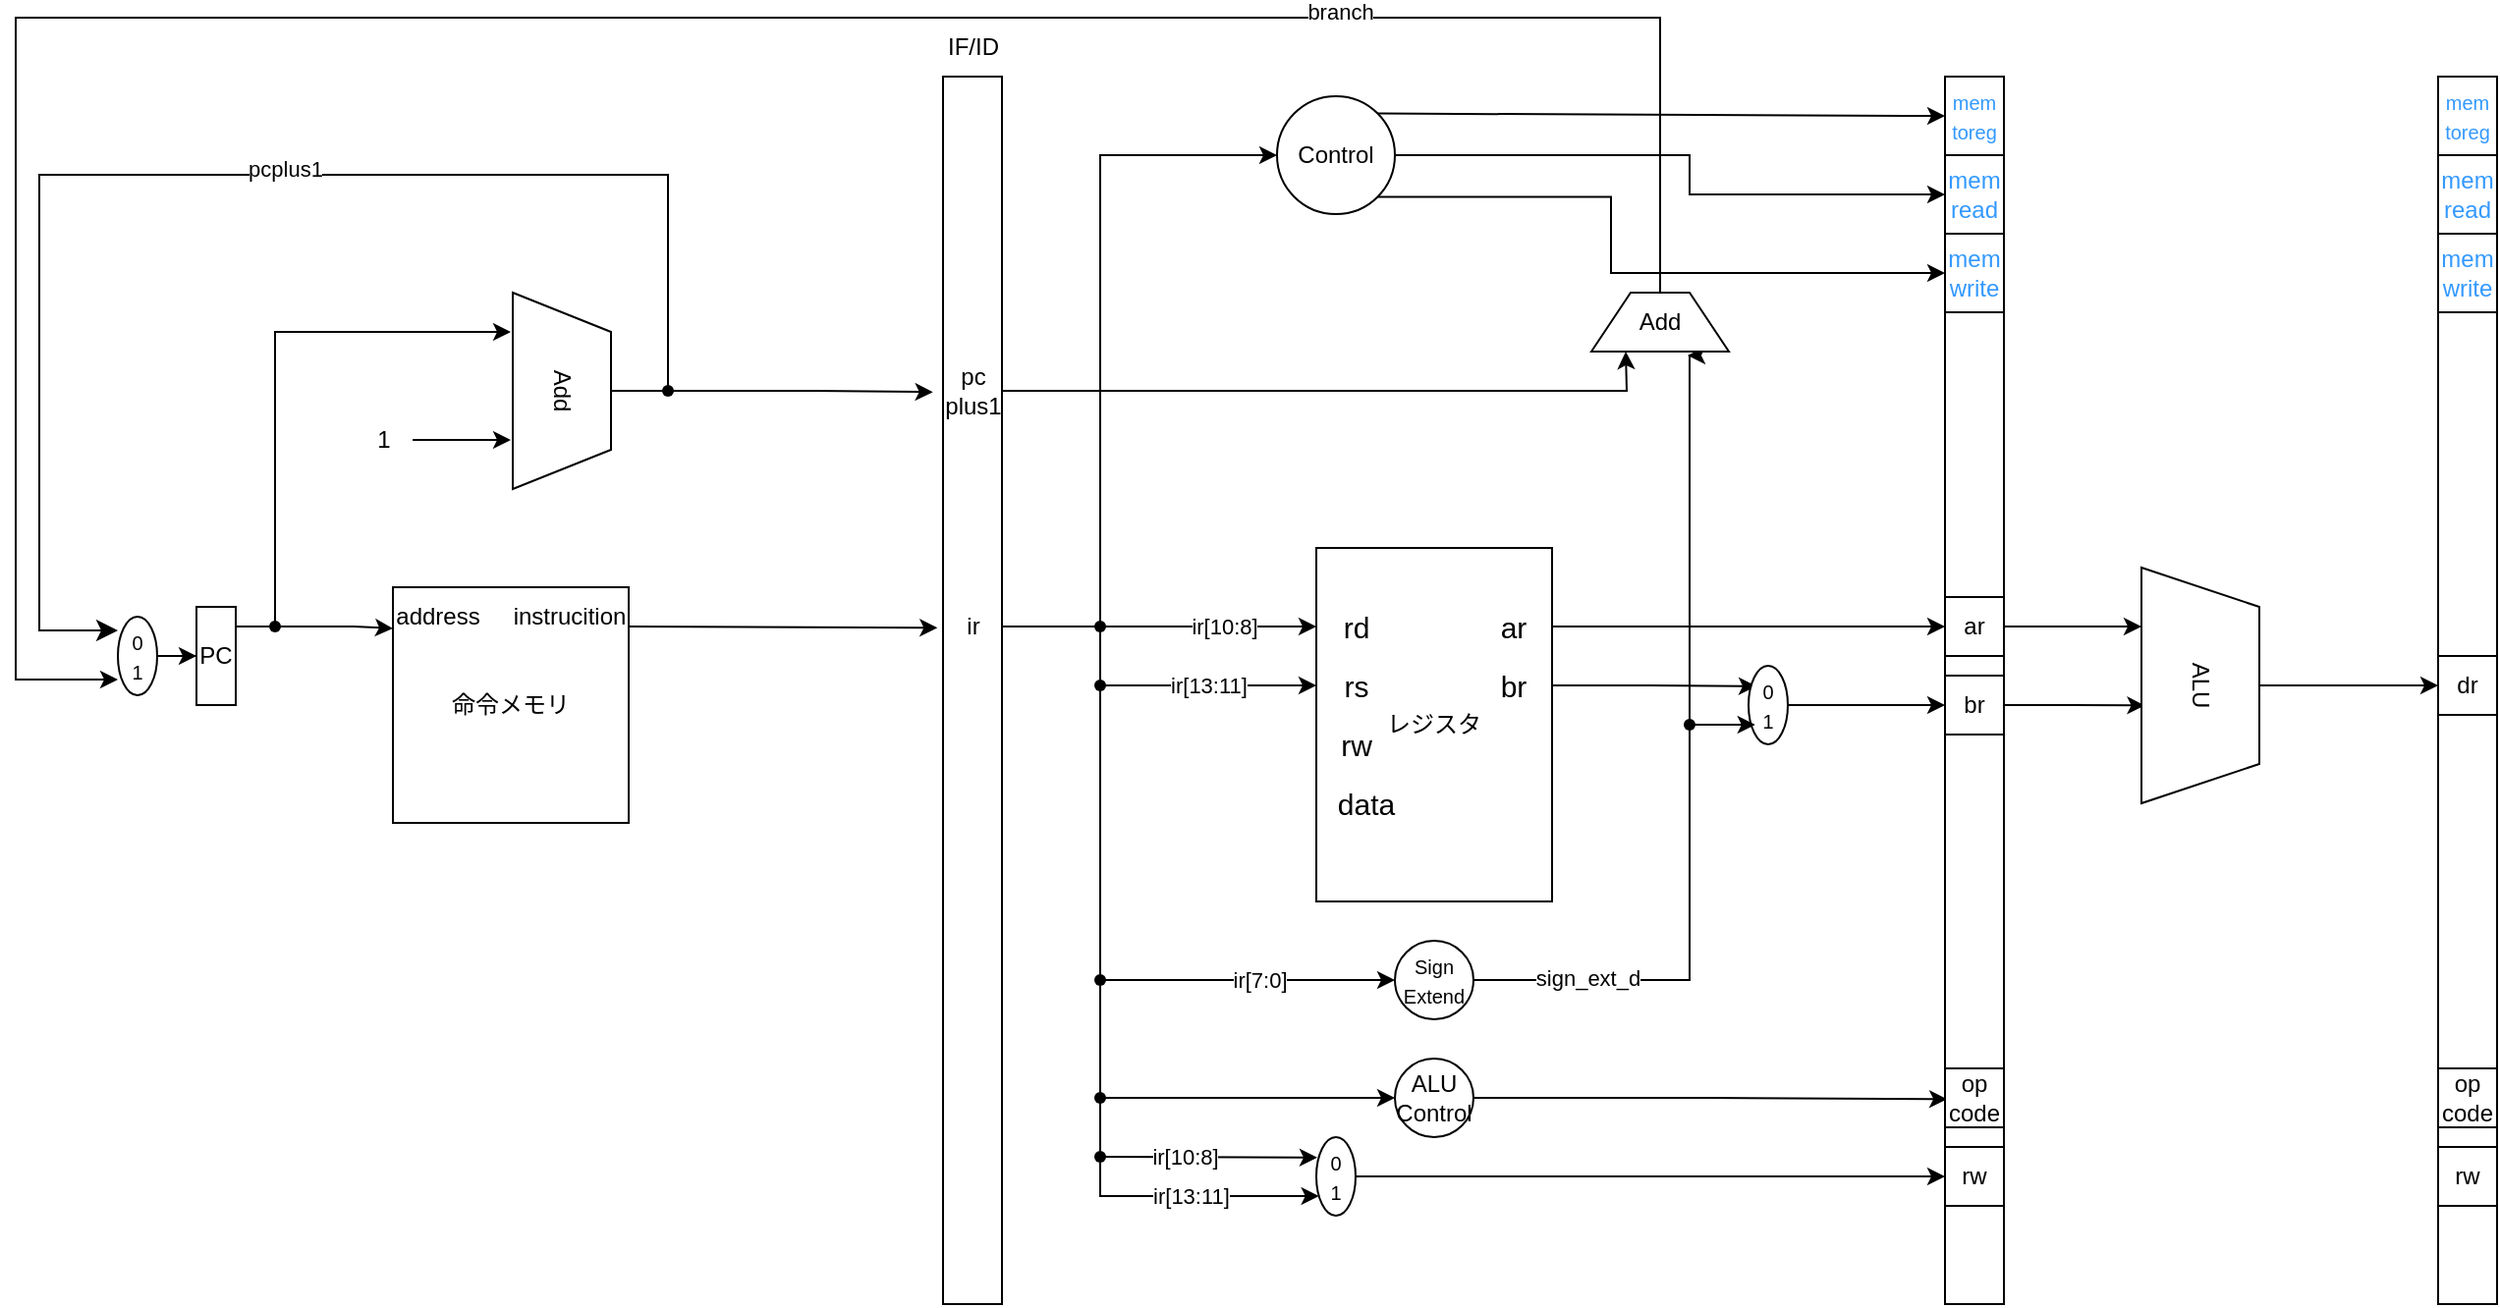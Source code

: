<mxfile version="21.2.9" type="github">
  <diagram id="C5RBs43oDa-KdzZeNtuy" name="Page-1">
    <mxGraphModel dx="830" dy="1635" grid="1" gridSize="10" guides="1" tooltips="1" connect="1" arrows="1" fold="1" page="1" pageScale="1" pageWidth="827" pageHeight="1169" math="0" shadow="0">
      <root>
        <mxCell id="WIyWlLk6GJQsqaUBKTNV-0" />
        <mxCell id="WIyWlLk6GJQsqaUBKTNV-1" parent="WIyWlLk6GJQsqaUBKTNV-0" />
        <mxCell id="vCDj5FPh0WnIYjuXSxBG-1" value="PC" style="rounded=0;whiteSpace=wrap;html=1;rotation=0;" vertex="1" parent="WIyWlLk6GJQsqaUBKTNV-1">
          <mxGeometry x="100" y="230" width="20" height="50" as="geometry" />
        </mxCell>
        <mxCell id="vCDj5FPh0WnIYjuXSxBG-2" value="命令メモリ" style="whiteSpace=wrap;html=1;aspect=fixed;" vertex="1" parent="WIyWlLk6GJQsqaUBKTNV-1">
          <mxGeometry x="200" y="220" width="120" height="120" as="geometry" />
        </mxCell>
        <mxCell id="vCDj5FPh0WnIYjuXSxBG-3" value="" style="endArrow=classic;html=1;rounded=0;entryX=0;entryY=0.175;entryDx=0;entryDy=0;entryPerimeter=0;" edge="1" parent="WIyWlLk6GJQsqaUBKTNV-1" source="vCDj5FPh0WnIYjuXSxBG-17" target="vCDj5FPh0WnIYjuXSxBG-2">
          <mxGeometry width="50" height="50" relative="1" as="geometry">
            <mxPoint x="120" y="240" as="sourcePoint" />
            <mxPoint x="170" y="190" as="targetPoint" />
            <Array as="points">
              <mxPoint x="150" y="240" />
              <mxPoint x="160" y="240" />
              <mxPoint x="180" y="240" />
            </Array>
          </mxGeometry>
        </mxCell>
        <mxCell id="vCDj5FPh0WnIYjuXSxBG-5" value="address" style="text;html=1;strokeColor=none;fillColor=none;align=center;verticalAlign=middle;whiteSpace=wrap;rounded=0;" vertex="1" parent="WIyWlLk6GJQsqaUBKTNV-1">
          <mxGeometry x="210" y="230" width="26" height="10" as="geometry" />
        </mxCell>
        <mxCell id="vCDj5FPh0WnIYjuXSxBG-7" value="instrucition" style="text;html=1;strokeColor=none;fillColor=none;align=center;verticalAlign=middle;whiteSpace=wrap;rounded=0;" vertex="1" parent="WIyWlLk6GJQsqaUBKTNV-1">
          <mxGeometry x="260" y="220" width="60" height="30" as="geometry" />
        </mxCell>
        <mxCell id="vCDj5FPh0WnIYjuXSxBG-8" value="" style="rounded=0;whiteSpace=wrap;html=1;" vertex="1" parent="WIyWlLk6GJQsqaUBKTNV-1">
          <mxGeometry x="480" y="-40" width="30" height="625" as="geometry" />
        </mxCell>
        <mxCell id="vCDj5FPh0WnIYjuXSxBG-9" value="" style="endArrow=classic;html=1;rounded=0;entryX=-0.095;entryY=0.449;entryDx=0;entryDy=0;entryPerimeter=0;" edge="1" parent="WIyWlLk6GJQsqaUBKTNV-1" target="vCDj5FPh0WnIYjuXSxBG-8">
          <mxGeometry width="50" height="50" relative="1" as="geometry">
            <mxPoint x="320" y="240" as="sourcePoint" />
            <mxPoint x="370" y="190" as="targetPoint" />
          </mxGeometry>
        </mxCell>
        <mxCell id="vCDj5FPh0WnIYjuXSxBG-32" style="edgeStyle=orthogonalEdgeStyle;rounded=0;orthogonalLoop=1;jettySize=auto;html=1;exitX=0.5;exitY=0;exitDx=0;exitDy=0;entryX=0.5;entryY=0.488;entryDx=0;entryDy=0;entryPerimeter=0;endArrow=none;endFill=0;" edge="1" parent="WIyWlLk6GJQsqaUBKTNV-1" source="vCDj5FPh0WnIYjuXSxBG-10" target="vCDj5FPh0WnIYjuXSxBG-31">
          <mxGeometry relative="1" as="geometry" />
        </mxCell>
        <mxCell id="vCDj5FPh0WnIYjuXSxBG-10" value="Add" style="shape=trapezoid;perimeter=trapezoidPerimeter;whiteSpace=wrap;html=1;fixedSize=1;rotation=90;" vertex="1" parent="WIyWlLk6GJQsqaUBKTNV-1">
          <mxGeometry x="236" y="95" width="100" height="50" as="geometry" />
        </mxCell>
        <mxCell id="vCDj5FPh0WnIYjuXSxBG-16" value="" style="endArrow=none;html=1;rounded=0;entryDx=0;entryDy=0;entryPerimeter=0;endFill=0;" edge="1" parent="WIyWlLk6GJQsqaUBKTNV-1" target="vCDj5FPh0WnIYjuXSxBG-17">
          <mxGeometry width="50" height="50" relative="1" as="geometry">
            <mxPoint x="120" y="240" as="sourcePoint" />
            <mxPoint x="200" y="241" as="targetPoint" />
            <Array as="points" />
          </mxGeometry>
        </mxCell>
        <mxCell id="vCDj5FPh0WnIYjuXSxBG-17" value="" style="shape=waypoint;sketch=0;fillStyle=solid;size=6;pointerEvents=1;points=[];fillColor=none;resizable=0;rotatable=0;perimeter=centerPerimeter;snapToPoint=1;" vertex="1" parent="WIyWlLk6GJQsqaUBKTNV-1">
          <mxGeometry x="130" y="230" width="20" height="20" as="geometry" />
        </mxCell>
        <mxCell id="vCDj5FPh0WnIYjuXSxBG-19" value="" style="endArrow=classic;html=1;rounded=0;" edge="1" parent="WIyWlLk6GJQsqaUBKTNV-1">
          <mxGeometry width="50" height="50" relative="1" as="geometry">
            <mxPoint x="140" y="240" as="sourcePoint" />
            <mxPoint x="260" y="90" as="targetPoint" />
            <Array as="points">
              <mxPoint x="140" y="90" />
            </Array>
          </mxGeometry>
        </mxCell>
        <mxCell id="vCDj5FPh0WnIYjuXSxBG-23" style="edgeStyle=orthogonalEdgeStyle;rounded=0;orthogonalLoop=1;jettySize=auto;html=1;" edge="1" parent="WIyWlLk6GJQsqaUBKTNV-1" source="vCDj5FPh0WnIYjuXSxBG-20">
          <mxGeometry relative="1" as="geometry">
            <mxPoint x="260" y="145" as="targetPoint" />
          </mxGeometry>
        </mxCell>
        <mxCell id="vCDj5FPh0WnIYjuXSxBG-20" value="1" style="text;html=1;align=center;verticalAlign=middle;resizable=0;points=[];autosize=1;strokeColor=none;fillColor=none;" vertex="1" parent="WIyWlLk6GJQsqaUBKTNV-1">
          <mxGeometry x="180" y="130" width="30" height="30" as="geometry" />
        </mxCell>
        <mxCell id="vCDj5FPh0WnIYjuXSxBG-24" value="IF/ID" style="text;html=1;align=center;verticalAlign=middle;resizable=0;points=[];autosize=1;strokeColor=none;fillColor=none;" vertex="1" parent="WIyWlLk6GJQsqaUBKTNV-1">
          <mxGeometry x="470" y="-70" width="50" height="30" as="geometry" />
        </mxCell>
        <mxCell id="vCDj5FPh0WnIYjuXSxBG-29" value="" style="edgeStyle=segmentEdgeStyle;endArrow=classic;html=1;curved=0;rounded=0;endSize=8;startSize=8;" edge="1" parent="WIyWlLk6GJQsqaUBKTNV-1" source="vCDj5FPh0WnIYjuXSxBG-31">
          <mxGeometry width="50" height="50" relative="1" as="geometry">
            <mxPoint x="310" y="120" as="sourcePoint" />
            <mxPoint x="60" y="242" as="targetPoint" />
            <Array as="points">
              <mxPoint x="340" y="10" />
              <mxPoint x="20" y="10" />
              <mxPoint x="20" y="242" />
            </Array>
          </mxGeometry>
        </mxCell>
        <mxCell id="vCDj5FPh0WnIYjuXSxBG-107" value="pcplus1" style="edgeLabel;html=1;align=center;verticalAlign=middle;resizable=0;points=[];" vertex="1" connectable="0" parent="vCDj5FPh0WnIYjuXSxBG-29">
          <mxGeometry x="-0.13" y="-3" relative="1" as="geometry">
            <mxPoint as="offset" />
          </mxGeometry>
        </mxCell>
        <mxCell id="vCDj5FPh0WnIYjuXSxBG-33" style="edgeStyle=orthogonalEdgeStyle;rounded=0;orthogonalLoop=1;jettySize=auto;html=1;entryX=-0.172;entryY=0.257;entryDx=0;entryDy=0;entryPerimeter=0;" edge="1" parent="WIyWlLk6GJQsqaUBKTNV-1" source="vCDj5FPh0WnIYjuXSxBG-31" target="vCDj5FPh0WnIYjuXSxBG-8">
          <mxGeometry relative="1" as="geometry" />
        </mxCell>
        <mxCell id="vCDj5FPh0WnIYjuXSxBG-31" value="" style="shape=waypoint;sketch=0;fillStyle=solid;size=6;pointerEvents=1;points=[];fillColor=none;resizable=0;rotatable=0;perimeter=centerPerimeter;snapToPoint=1;" vertex="1" parent="WIyWlLk6GJQsqaUBKTNV-1">
          <mxGeometry x="330" y="110" width="20" height="20" as="geometry" />
        </mxCell>
        <mxCell id="vCDj5FPh0WnIYjuXSxBG-34" value="レジスタ" style="rounded=0;whiteSpace=wrap;html=1;" vertex="1" parent="WIyWlLk6GJQsqaUBKTNV-1">
          <mxGeometry x="670" y="200" width="120" height="180" as="geometry" />
        </mxCell>
        <mxCell id="vCDj5FPh0WnIYjuXSxBG-36" value="&lt;font style=&quot;font-size: 15px;&quot;&gt;rd&lt;/font&gt;" style="text;html=1;align=center;verticalAlign=middle;resizable=0;points=[];autosize=1;strokeColor=none;fillColor=none;" vertex="1" parent="WIyWlLk6GJQsqaUBKTNV-1">
          <mxGeometry x="670" y="225" width="40" height="30" as="geometry" />
        </mxCell>
        <mxCell id="vCDj5FPh0WnIYjuXSxBG-37" value="&lt;font style=&quot;font-size: 15px;&quot;&gt;rs&lt;/font&gt;" style="text;html=1;align=center;verticalAlign=middle;resizable=0;points=[];autosize=1;strokeColor=none;fillColor=none;" vertex="1" parent="WIyWlLk6GJQsqaUBKTNV-1">
          <mxGeometry x="670" y="255" width="40" height="30" as="geometry" />
        </mxCell>
        <mxCell id="vCDj5FPh0WnIYjuXSxBG-40" style="edgeStyle=orthogonalEdgeStyle;rounded=0;orthogonalLoop=1;jettySize=auto;html=1;entryX=1;entryY=0.448;entryDx=0;entryDy=0;entryPerimeter=0;endArrow=none;endFill=0;" edge="1" parent="WIyWlLk6GJQsqaUBKTNV-1" source="vCDj5FPh0WnIYjuXSxBG-38" target="vCDj5FPh0WnIYjuXSxBG-8">
          <mxGeometry relative="1" as="geometry" />
        </mxCell>
        <mxCell id="vCDj5FPh0WnIYjuXSxBG-42" style="edgeStyle=orthogonalEdgeStyle;rounded=0;orthogonalLoop=1;jettySize=auto;html=1;entryX=0;entryY=0.5;entryDx=0;entryDy=0;entryPerimeter=0;" edge="1" parent="WIyWlLk6GJQsqaUBKTNV-1" source="vCDj5FPh0WnIYjuXSxBG-38" target="vCDj5FPh0WnIYjuXSxBG-36">
          <mxGeometry relative="1" as="geometry" />
        </mxCell>
        <mxCell id="vCDj5FPh0WnIYjuXSxBG-61" value="ir[10:8]" style="edgeLabel;html=1;align=center;verticalAlign=middle;resizable=0;points=[];" vertex="1" connectable="0" parent="vCDj5FPh0WnIYjuXSxBG-42">
          <mxGeometry x="0.142" relative="1" as="geometry">
            <mxPoint as="offset" />
          </mxGeometry>
        </mxCell>
        <mxCell id="vCDj5FPh0WnIYjuXSxBG-47" style="edgeStyle=orthogonalEdgeStyle;rounded=0;orthogonalLoop=1;jettySize=auto;html=1;entryX=0.024;entryY=0.26;entryDx=0;entryDy=0;entryPerimeter=0;" edge="1" parent="WIyWlLk6GJQsqaUBKTNV-1" source="vCDj5FPh0WnIYjuXSxBG-49" target="vCDj5FPh0WnIYjuXSxBG-46">
          <mxGeometry relative="1" as="geometry">
            <mxPoint x="610" y="500" as="targetPoint" />
            <Array as="points">
              <mxPoint x="560" y="510" />
              <mxPoint x="610" y="510" />
            </Array>
          </mxGeometry>
        </mxCell>
        <mxCell id="vCDj5FPh0WnIYjuXSxBG-52" value="ir[10:8]" style="edgeLabel;html=1;align=center;verticalAlign=middle;resizable=0;points=[];" vertex="1" connectable="0" parent="vCDj5FPh0WnIYjuXSxBG-47">
          <mxGeometry x="-0.235" relative="1" as="geometry">
            <mxPoint as="offset" />
          </mxGeometry>
        </mxCell>
        <mxCell id="vCDj5FPh0WnIYjuXSxBG-98" style="edgeStyle=orthogonalEdgeStyle;rounded=0;orthogonalLoop=1;jettySize=auto;html=1;entryX=0;entryY=0.5;entryDx=0;entryDy=0;" edge="1" parent="WIyWlLk6GJQsqaUBKTNV-1" source="vCDj5FPh0WnIYjuXSxBG-38" target="vCDj5FPh0WnIYjuXSxBG-97">
          <mxGeometry relative="1" as="geometry">
            <mxPoint x="590" as="targetPoint" />
            <Array as="points">
              <mxPoint x="560" />
            </Array>
          </mxGeometry>
        </mxCell>
        <mxCell id="vCDj5FPh0WnIYjuXSxBG-38" value="" style="shape=waypoint;sketch=0;fillStyle=solid;size=6;pointerEvents=1;points=[];fillColor=none;resizable=0;rotatable=0;perimeter=centerPerimeter;snapToPoint=1;" vertex="1" parent="WIyWlLk6GJQsqaUBKTNV-1">
          <mxGeometry x="550" y="230" width="20" height="20" as="geometry" />
        </mxCell>
        <mxCell id="vCDj5FPh0WnIYjuXSxBG-41" value="&lt;font style=&quot;font-size: 15px;&quot;&gt;rw&lt;/font&gt;" style="text;html=1;align=center;verticalAlign=middle;resizable=0;points=[];autosize=1;strokeColor=none;fillColor=none;" vertex="1" parent="WIyWlLk6GJQsqaUBKTNV-1">
          <mxGeometry x="670" y="285" width="40" height="30" as="geometry" />
        </mxCell>
        <mxCell id="vCDj5FPh0WnIYjuXSxBG-43" value="&lt;font style=&quot;font-size: 15px;&quot;&gt;data&lt;/font&gt;" style="text;html=1;align=center;verticalAlign=middle;resizable=0;points=[];autosize=1;strokeColor=none;fillColor=none;" vertex="1" parent="WIyWlLk6GJQsqaUBKTNV-1">
          <mxGeometry x="670" y="315" width="50" height="30" as="geometry" />
        </mxCell>
        <mxCell id="vCDj5FPh0WnIYjuXSxBG-77" style="edgeStyle=orthogonalEdgeStyle;rounded=0;orthogonalLoop=1;jettySize=auto;html=1;" edge="1" parent="WIyWlLk6GJQsqaUBKTNV-1" source="vCDj5FPh0WnIYjuXSxBG-80">
          <mxGeometry relative="1" as="geometry">
            <mxPoint x="859" y="102" as="targetPoint" />
            <Array as="points">
              <mxPoint x="860" y="102" />
            </Array>
          </mxGeometry>
        </mxCell>
        <mxCell id="vCDj5FPh0WnIYjuXSxBG-44" value="&lt;font style=&quot;font-size: 10px;&quot;&gt;Sign&lt;br&gt;Extend&lt;/font&gt;" style="ellipse;whiteSpace=wrap;html=1;aspect=fixed;" vertex="1" parent="WIyWlLk6GJQsqaUBKTNV-1">
          <mxGeometry x="710" y="400" width="40" height="40" as="geometry" />
        </mxCell>
        <mxCell id="vCDj5FPh0WnIYjuXSxBG-86" style="edgeStyle=orthogonalEdgeStyle;rounded=0;orthogonalLoop=1;jettySize=auto;html=1;entryX=0.035;entryY=0.833;entryDx=0;entryDy=0;entryPerimeter=0;" edge="1" parent="WIyWlLk6GJQsqaUBKTNV-1" source="vCDj5FPh0WnIYjuXSxBG-45" target="vCDj5FPh0WnIYjuXSxBG-62">
          <mxGeometry relative="1" as="geometry" />
        </mxCell>
        <mxCell id="vCDj5FPh0WnIYjuXSxBG-45" value="ALU&lt;br&gt;Control" style="ellipse;whiteSpace=wrap;html=1;aspect=fixed;" vertex="1" parent="WIyWlLk6GJQsqaUBKTNV-1">
          <mxGeometry x="710" y="460" width="40" height="40" as="geometry" />
        </mxCell>
        <mxCell id="vCDj5FPh0WnIYjuXSxBG-109" style="edgeStyle=orthogonalEdgeStyle;rounded=0;orthogonalLoop=1;jettySize=auto;html=1;entryX=0;entryY=0.896;entryDx=0;entryDy=0;entryPerimeter=0;" edge="1" parent="WIyWlLk6GJQsqaUBKTNV-1" source="vCDj5FPh0WnIYjuXSxBG-46" target="vCDj5FPh0WnIYjuXSxBG-62">
          <mxGeometry relative="1" as="geometry" />
        </mxCell>
        <mxCell id="vCDj5FPh0WnIYjuXSxBG-46" value="&lt;font size=&quot;1&quot;&gt;0&lt;br&gt;1&lt;br&gt;&lt;/font&gt;" style="ellipse;whiteSpace=wrap;html=1;" vertex="1" parent="WIyWlLk6GJQsqaUBKTNV-1">
          <mxGeometry x="670" y="500" width="20" height="40" as="geometry" />
        </mxCell>
        <mxCell id="vCDj5FPh0WnIYjuXSxBG-48" value="" style="edgeStyle=orthogonalEdgeStyle;rounded=0;orthogonalLoop=1;jettySize=auto;html=1;entryDx=0;entryDy=0;entryPerimeter=0;endArrow=none;endFill=0;" edge="1" parent="WIyWlLk6GJQsqaUBKTNV-1" source="vCDj5FPh0WnIYjuXSxBG-38" target="vCDj5FPh0WnIYjuXSxBG-49">
          <mxGeometry relative="1" as="geometry">
            <mxPoint x="670" y="510" as="targetPoint" />
            <mxPoint x="560" y="240" as="sourcePoint" />
            <Array as="points" />
          </mxGeometry>
        </mxCell>
        <mxCell id="vCDj5FPh0WnIYjuXSxBG-50" value="ir[13:11]" style="edgeStyle=orthogonalEdgeStyle;rounded=0;orthogonalLoop=1;jettySize=auto;html=1;" edge="1" parent="WIyWlLk6GJQsqaUBKTNV-1" source="vCDj5FPh0WnIYjuXSxBG-49" target="vCDj5FPh0WnIYjuXSxBG-46">
          <mxGeometry relative="1" as="geometry">
            <mxPoint x="640" y="530" as="targetPoint" />
            <Array as="points">
              <mxPoint x="560" y="530" />
            </Array>
          </mxGeometry>
        </mxCell>
        <mxCell id="vCDj5FPh0WnIYjuXSxBG-49" value="" style="shape=waypoint;sketch=0;fillStyle=solid;size=6;pointerEvents=1;points=[];fillColor=none;resizable=0;rotatable=0;perimeter=centerPerimeter;snapToPoint=1;" vertex="1" parent="WIyWlLk6GJQsqaUBKTNV-1">
          <mxGeometry x="550" y="500" width="20" height="20" as="geometry" />
        </mxCell>
        <mxCell id="vCDj5FPh0WnIYjuXSxBG-55" style="edgeStyle=orthogonalEdgeStyle;rounded=0;orthogonalLoop=1;jettySize=auto;html=1;entryX=0;entryY=0.5;entryDx=0;entryDy=0;" edge="1" parent="WIyWlLk6GJQsqaUBKTNV-1" source="vCDj5FPh0WnIYjuXSxBG-54" target="vCDj5FPh0WnIYjuXSxBG-45">
          <mxGeometry relative="1" as="geometry" />
        </mxCell>
        <mxCell id="vCDj5FPh0WnIYjuXSxBG-54" value="" style="shape=waypoint;sketch=0;fillStyle=solid;size=6;pointerEvents=1;points=[];fillColor=none;resizable=0;rotatable=0;perimeter=centerPerimeter;snapToPoint=1;" vertex="1" parent="WIyWlLk6GJQsqaUBKTNV-1">
          <mxGeometry x="550" y="470" width="20" height="20" as="geometry" />
        </mxCell>
        <mxCell id="vCDj5FPh0WnIYjuXSxBG-57" style="edgeStyle=orthogonalEdgeStyle;rounded=0;orthogonalLoop=1;jettySize=auto;html=1;entryX=0;entryY=0.5;entryDx=0;entryDy=0;" edge="1" parent="WIyWlLk6GJQsqaUBKTNV-1" source="vCDj5FPh0WnIYjuXSxBG-56" target="vCDj5FPh0WnIYjuXSxBG-44">
          <mxGeometry relative="1" as="geometry" />
        </mxCell>
        <mxCell id="vCDj5FPh0WnIYjuXSxBG-58" value="ir[7:0]" style="edgeLabel;html=1;align=center;verticalAlign=middle;resizable=0;points=[];" vertex="1" connectable="0" parent="vCDj5FPh0WnIYjuXSxBG-57">
          <mxGeometry x="0.081" relative="1" as="geometry">
            <mxPoint as="offset" />
          </mxGeometry>
        </mxCell>
        <mxCell id="vCDj5FPh0WnIYjuXSxBG-56" value="" style="shape=waypoint;sketch=0;fillStyle=solid;size=6;pointerEvents=1;points=[];fillColor=none;resizable=0;rotatable=0;perimeter=centerPerimeter;snapToPoint=1;" vertex="1" parent="WIyWlLk6GJQsqaUBKTNV-1">
          <mxGeometry x="550" y="410" width="20" height="20" as="geometry" />
        </mxCell>
        <mxCell id="vCDj5FPh0WnIYjuXSxBG-60" value="ir[13:11]" style="edgeStyle=orthogonalEdgeStyle;rounded=0;orthogonalLoop=1;jettySize=auto;html=1;entryX=0;entryY=0.5;entryDx=0;entryDy=0;entryPerimeter=0;" edge="1" parent="WIyWlLk6GJQsqaUBKTNV-1" source="vCDj5FPh0WnIYjuXSxBG-59" target="vCDj5FPh0WnIYjuXSxBG-37">
          <mxGeometry relative="1" as="geometry" />
        </mxCell>
        <mxCell id="vCDj5FPh0WnIYjuXSxBG-59" value="" style="shape=waypoint;sketch=0;fillStyle=solid;size=6;pointerEvents=1;points=[];fillColor=none;resizable=0;rotatable=0;perimeter=centerPerimeter;snapToPoint=1;" vertex="1" parent="WIyWlLk6GJQsqaUBKTNV-1">
          <mxGeometry x="550" y="260" width="20" height="20" as="geometry" />
        </mxCell>
        <mxCell id="vCDj5FPh0WnIYjuXSxBG-62" value="" style="rounded=0;whiteSpace=wrap;html=1;" vertex="1" parent="WIyWlLk6GJQsqaUBKTNV-1">
          <mxGeometry x="990" y="-40" width="30" height="625" as="geometry" />
        </mxCell>
        <mxCell id="vCDj5FPh0WnIYjuXSxBG-65" style="edgeStyle=orthogonalEdgeStyle;rounded=0;orthogonalLoop=1;jettySize=auto;html=1;entryX=0;entryY=0.448;entryDx=0;entryDy=0;entryPerimeter=0;" edge="1" parent="WIyWlLk6GJQsqaUBKTNV-1" source="vCDj5FPh0WnIYjuXSxBG-63" target="vCDj5FPh0WnIYjuXSxBG-62">
          <mxGeometry relative="1" as="geometry" />
        </mxCell>
        <mxCell id="vCDj5FPh0WnIYjuXSxBG-63" value="&lt;font style=&quot;font-size: 15px;&quot;&gt;ar&lt;/font&gt;" style="text;html=1;align=center;verticalAlign=middle;resizable=0;points=[];autosize=1;strokeColor=none;fillColor=none;" vertex="1" parent="WIyWlLk6GJQsqaUBKTNV-1">
          <mxGeometry x="750" y="225" width="40" height="30" as="geometry" />
        </mxCell>
        <mxCell id="vCDj5FPh0WnIYjuXSxBG-67" style="edgeStyle=orthogonalEdgeStyle;rounded=0;orthogonalLoop=1;jettySize=auto;html=1;entryX=0.2;entryY=0.26;entryDx=0;entryDy=0;entryPerimeter=0;" edge="1" parent="WIyWlLk6GJQsqaUBKTNV-1" source="vCDj5FPh0WnIYjuXSxBG-64" target="vCDj5FPh0WnIYjuXSxBG-66">
          <mxGeometry relative="1" as="geometry" />
        </mxCell>
        <mxCell id="vCDj5FPh0WnIYjuXSxBG-64" value="&lt;font style=&quot;font-size: 15px;&quot;&gt;br&lt;/font&gt;" style="text;html=1;align=center;verticalAlign=middle;resizable=0;points=[];autosize=1;strokeColor=none;fillColor=none;" vertex="1" parent="WIyWlLk6GJQsqaUBKTNV-1">
          <mxGeometry x="750" y="255" width="40" height="30" as="geometry" />
        </mxCell>
        <mxCell id="vCDj5FPh0WnIYjuXSxBG-89" style="edgeStyle=orthogonalEdgeStyle;rounded=0;orthogonalLoop=1;jettySize=auto;html=1;entryX=0;entryY=0.512;entryDx=0;entryDy=0;entryPerimeter=0;" edge="1" parent="WIyWlLk6GJQsqaUBKTNV-1" source="vCDj5FPh0WnIYjuXSxBG-66" target="vCDj5FPh0WnIYjuXSxBG-62">
          <mxGeometry relative="1" as="geometry" />
        </mxCell>
        <mxCell id="vCDj5FPh0WnIYjuXSxBG-66" value="&lt;font size=&quot;1&quot;&gt;0&lt;br&gt;1&lt;br&gt;&lt;/font&gt;" style="ellipse;whiteSpace=wrap;html=1;" vertex="1" parent="WIyWlLk6GJQsqaUBKTNV-1">
          <mxGeometry x="890" y="260" width="20" height="40" as="geometry" />
        </mxCell>
        <mxCell id="vCDj5FPh0WnIYjuXSxBG-103" style="edgeStyle=orthogonalEdgeStyle;rounded=0;orthogonalLoop=1;jettySize=auto;html=1;exitX=0.5;exitY=0;exitDx=0;exitDy=0;" edge="1" parent="WIyWlLk6GJQsqaUBKTNV-1" source="vCDj5FPh0WnIYjuXSxBG-69">
          <mxGeometry relative="1" as="geometry">
            <mxPoint x="60" y="267" as="targetPoint" />
            <Array as="points">
              <mxPoint x="845" y="-70" />
              <mxPoint x="8" y="-70" />
              <mxPoint x="8" y="267" />
            </Array>
          </mxGeometry>
        </mxCell>
        <mxCell id="vCDj5FPh0WnIYjuXSxBG-108" value="branch" style="edgeLabel;html=1;align=center;verticalAlign=middle;resizable=0;points=[];" vertex="1" connectable="0" parent="vCDj5FPh0WnIYjuXSxBG-103">
          <mxGeometry x="-0.556" y="-3" relative="1" as="geometry">
            <mxPoint as="offset" />
          </mxGeometry>
        </mxCell>
        <mxCell id="vCDj5FPh0WnIYjuXSxBG-69" value="Add" style="shape=trapezoid;perimeter=trapezoidPerimeter;whiteSpace=wrap;html=1;fixedSize=1;" vertex="1" parent="WIyWlLk6GJQsqaUBKTNV-1">
          <mxGeometry x="810" y="70" width="70" height="30" as="geometry" />
        </mxCell>
        <mxCell id="vCDj5FPh0WnIYjuXSxBG-79" value="" style="edgeStyle=orthogonalEdgeStyle;rounded=0;orthogonalLoop=1;jettySize=auto;html=1;entryDx=0;entryDy=0;entryPerimeter=0;endArrow=none;endFill=0;" edge="1" parent="WIyWlLk6GJQsqaUBKTNV-1" source="vCDj5FPh0WnIYjuXSxBG-44" target="vCDj5FPh0WnIYjuXSxBG-80">
          <mxGeometry relative="1" as="geometry">
            <mxPoint x="750" y="420" as="sourcePoint" />
            <mxPoint x="859" y="102" as="targetPoint" />
          </mxGeometry>
        </mxCell>
        <mxCell id="vCDj5FPh0WnIYjuXSxBG-83" value="sign_ext_d" style="edgeLabel;html=1;align=center;verticalAlign=middle;resizable=0;points=[];" vertex="1" connectable="0" parent="vCDj5FPh0WnIYjuXSxBG-79">
          <mxGeometry x="-0.521" y="1" relative="1" as="geometry">
            <mxPoint as="offset" />
          </mxGeometry>
        </mxCell>
        <mxCell id="vCDj5FPh0WnIYjuXSxBG-81" style="edgeStyle=orthogonalEdgeStyle;rounded=0;orthogonalLoop=1;jettySize=auto;html=1;entryX=0.171;entryY=0.731;entryDx=0;entryDy=0;entryPerimeter=0;" edge="1" parent="WIyWlLk6GJQsqaUBKTNV-1" source="vCDj5FPh0WnIYjuXSxBG-80" target="vCDj5FPh0WnIYjuXSxBG-66">
          <mxGeometry relative="1" as="geometry" />
        </mxCell>
        <mxCell id="vCDj5FPh0WnIYjuXSxBG-80" value="" style="shape=waypoint;sketch=0;fillStyle=solid;size=6;pointerEvents=1;points=[];fillColor=none;resizable=0;rotatable=0;perimeter=centerPerimeter;snapToPoint=1;" vertex="1" parent="WIyWlLk6GJQsqaUBKTNV-1">
          <mxGeometry x="850" y="280" width="20" height="20" as="geometry" />
        </mxCell>
        <mxCell id="vCDj5FPh0WnIYjuXSxBG-82" value="" style="endArrow=classic;html=1;rounded=0;entryX=0.25;entryY=1;entryDx=0;entryDy=0;" edge="1" parent="WIyWlLk6GJQsqaUBKTNV-1" target="vCDj5FPh0WnIYjuXSxBG-69">
          <mxGeometry width="50" height="50" relative="1" as="geometry">
            <mxPoint x="510" y="120" as="sourcePoint" />
            <mxPoint x="820" y="120" as="targetPoint" />
            <Array as="points">
              <mxPoint x="828" y="120" />
            </Array>
          </mxGeometry>
        </mxCell>
        <mxCell id="vCDj5FPh0WnIYjuXSxBG-84" value="pc&lt;br&gt;plus1" style="text;html=1;align=center;verticalAlign=middle;resizable=0;points=[];autosize=1;strokeColor=none;fillColor=none;" vertex="1" parent="WIyWlLk6GJQsqaUBKTNV-1">
          <mxGeometry x="470" y="100" width="50" height="40" as="geometry" />
        </mxCell>
        <mxCell id="vCDj5FPh0WnIYjuXSxBG-85" value="ir" style="text;html=1;align=center;verticalAlign=middle;resizable=0;points=[];autosize=1;strokeColor=none;fillColor=none;" vertex="1" parent="WIyWlLk6GJQsqaUBKTNV-1">
          <mxGeometry x="480" y="225" width="30" height="30" as="geometry" />
        </mxCell>
        <mxCell id="vCDj5FPh0WnIYjuXSxBG-121" style="edgeStyle=orthogonalEdgeStyle;rounded=0;orthogonalLoop=1;jettySize=auto;html=1;entryX=0.25;entryY=1;entryDx=0;entryDy=0;" edge="1" parent="WIyWlLk6GJQsqaUBKTNV-1" source="vCDj5FPh0WnIYjuXSxBG-90" target="vCDj5FPh0WnIYjuXSxBG-120">
          <mxGeometry relative="1" as="geometry" />
        </mxCell>
        <mxCell id="vCDj5FPh0WnIYjuXSxBG-90" value="ar" style="text;strokeColor=default;align=center;fillColor=none;html=1;verticalAlign=middle;whiteSpace=wrap;rounded=0;" vertex="1" parent="WIyWlLk6GJQsqaUBKTNV-1">
          <mxGeometry x="990" y="225" width="30" height="30" as="geometry" />
        </mxCell>
        <mxCell id="vCDj5FPh0WnIYjuXSxBG-92" value="op&lt;br&gt;code" style="text;strokeColor=default;align=center;fillColor=none;html=1;verticalAlign=middle;whiteSpace=wrap;rounded=0;" vertex="1" parent="WIyWlLk6GJQsqaUBKTNV-1">
          <mxGeometry x="990" y="465" width="30" height="30" as="geometry" />
        </mxCell>
        <mxCell id="vCDj5FPh0WnIYjuXSxBG-122" style="edgeStyle=orthogonalEdgeStyle;rounded=0;orthogonalLoop=1;jettySize=auto;html=1;entryX=0.585;entryY=0.971;entryDx=0;entryDy=0;entryPerimeter=0;" edge="1" parent="WIyWlLk6GJQsqaUBKTNV-1" source="vCDj5FPh0WnIYjuXSxBG-93" target="vCDj5FPh0WnIYjuXSxBG-120">
          <mxGeometry relative="1" as="geometry" />
        </mxCell>
        <mxCell id="vCDj5FPh0WnIYjuXSxBG-93" value="br" style="text;strokeColor=default;align=center;fillColor=none;html=1;verticalAlign=middle;whiteSpace=wrap;rounded=0;" vertex="1" parent="WIyWlLk6GJQsqaUBKTNV-1">
          <mxGeometry x="990" y="265" width="30" height="30" as="geometry" />
        </mxCell>
        <mxCell id="vCDj5FPh0WnIYjuXSxBG-94" value="&lt;font style=&quot;font-size: 10px;&quot; color=&quot;#3399ff&quot;&gt;mem&lt;br&gt;toreg&lt;/font&gt;" style="text;strokeColor=default;align=center;fillColor=none;html=1;verticalAlign=middle;whiteSpace=wrap;rounded=0;" vertex="1" parent="WIyWlLk6GJQsqaUBKTNV-1">
          <mxGeometry x="990" y="-40" width="30" height="40" as="geometry" />
        </mxCell>
        <mxCell id="vCDj5FPh0WnIYjuXSxBG-95" value="&lt;font color=&quot;#3399ff&quot;&gt;mem&lt;br&gt;read&lt;br&gt;&lt;/font&gt;" style="text;strokeColor=default;align=center;fillColor=none;html=1;verticalAlign=middle;whiteSpace=wrap;rounded=0;" vertex="1" parent="WIyWlLk6GJQsqaUBKTNV-1">
          <mxGeometry x="990" width="30" height="40" as="geometry" />
        </mxCell>
        <mxCell id="vCDj5FPh0WnIYjuXSxBG-96" value="&lt;font color=&quot;#3399ff&quot;&gt;mem&lt;br&gt;write&lt;br&gt;&lt;/font&gt;" style="text;strokeColor=default;align=center;fillColor=none;html=1;verticalAlign=middle;whiteSpace=wrap;rounded=0;" vertex="1" parent="WIyWlLk6GJQsqaUBKTNV-1">
          <mxGeometry x="990" y="40" width="30" height="40" as="geometry" />
        </mxCell>
        <mxCell id="vCDj5FPh0WnIYjuXSxBG-101" style="edgeStyle=orthogonalEdgeStyle;rounded=0;orthogonalLoop=1;jettySize=auto;html=1;exitX=1;exitY=0.5;exitDx=0;exitDy=0;entryX=0;entryY=0.5;entryDx=0;entryDy=0;" edge="1" parent="WIyWlLk6GJQsqaUBKTNV-1" source="vCDj5FPh0WnIYjuXSxBG-97" target="vCDj5FPh0WnIYjuXSxBG-95">
          <mxGeometry relative="1" as="geometry">
            <Array as="points">
              <mxPoint x="860" />
              <mxPoint x="860" y="20" />
            </Array>
          </mxGeometry>
        </mxCell>
        <mxCell id="vCDj5FPh0WnIYjuXSxBG-102" style="edgeStyle=orthogonalEdgeStyle;rounded=0;orthogonalLoop=1;jettySize=auto;html=1;exitX=1;exitY=1;exitDx=0;exitDy=0;entryX=0;entryY=0.5;entryDx=0;entryDy=0;" edge="1" parent="WIyWlLk6GJQsqaUBKTNV-1" source="vCDj5FPh0WnIYjuXSxBG-97" target="vCDj5FPh0WnIYjuXSxBG-96">
          <mxGeometry relative="1" as="geometry">
            <Array as="points">
              <mxPoint x="820" y="21" />
              <mxPoint x="820" y="60" />
            </Array>
          </mxGeometry>
        </mxCell>
        <mxCell id="vCDj5FPh0WnIYjuXSxBG-97" value="Control" style="ellipse;whiteSpace=wrap;html=1;aspect=fixed;" vertex="1" parent="WIyWlLk6GJQsqaUBKTNV-1">
          <mxGeometry x="650" y="-30" width="60" height="60" as="geometry" />
        </mxCell>
        <mxCell id="vCDj5FPh0WnIYjuXSxBG-100" value="" style="endArrow=classic;html=1;rounded=0;entryX=0;entryY=0.5;entryDx=0;entryDy=0;exitX=1;exitY=0;exitDx=0;exitDy=0;" edge="1" parent="WIyWlLk6GJQsqaUBKTNV-1" source="vCDj5FPh0WnIYjuXSxBG-97" target="vCDj5FPh0WnIYjuXSxBG-94">
          <mxGeometry width="50" height="50" relative="1" as="geometry">
            <mxPoint x="870" y="30" as="sourcePoint" />
            <mxPoint x="920" y="-20" as="targetPoint" />
            <Array as="points">
              <mxPoint x="970" y="-20" />
            </Array>
          </mxGeometry>
        </mxCell>
        <mxCell id="vCDj5FPh0WnIYjuXSxBG-106" style="edgeStyle=orthogonalEdgeStyle;rounded=0;orthogonalLoop=1;jettySize=auto;html=1;entryX=0;entryY=0.5;entryDx=0;entryDy=0;" edge="1" parent="WIyWlLk6GJQsqaUBKTNV-1" source="vCDj5FPh0WnIYjuXSxBG-104" target="vCDj5FPh0WnIYjuXSxBG-1">
          <mxGeometry relative="1" as="geometry" />
        </mxCell>
        <mxCell id="vCDj5FPh0WnIYjuXSxBG-104" value="&lt;font size=&quot;1&quot;&gt;0&lt;br&gt;1&lt;br&gt;&lt;/font&gt;" style="ellipse;whiteSpace=wrap;html=1;" vertex="1" parent="WIyWlLk6GJQsqaUBKTNV-1">
          <mxGeometry x="60" y="235" width="20" height="40" as="geometry" />
        </mxCell>
        <mxCell id="vCDj5FPh0WnIYjuXSxBG-110" value="rw" style="text;strokeColor=default;align=center;fillColor=none;html=1;verticalAlign=middle;whiteSpace=wrap;rounded=0;" vertex="1" parent="WIyWlLk6GJQsqaUBKTNV-1">
          <mxGeometry x="990" y="505" width="30" height="30" as="geometry" />
        </mxCell>
        <mxCell id="vCDj5FPh0WnIYjuXSxBG-112" value="" style="rounded=0;whiteSpace=wrap;html=1;" vertex="1" parent="WIyWlLk6GJQsqaUBKTNV-1">
          <mxGeometry x="1241" y="-40" width="30" height="625" as="geometry" />
        </mxCell>
        <mxCell id="vCDj5FPh0WnIYjuXSxBG-113" value="dr" style="text;strokeColor=default;align=center;fillColor=none;html=1;verticalAlign=middle;whiteSpace=wrap;rounded=0;" vertex="1" parent="WIyWlLk6GJQsqaUBKTNV-1">
          <mxGeometry x="1241" y="255" width="30" height="30" as="geometry" />
        </mxCell>
        <mxCell id="vCDj5FPh0WnIYjuXSxBG-114" value="op&lt;br&gt;code" style="text;strokeColor=default;align=center;fillColor=none;html=1;verticalAlign=middle;whiteSpace=wrap;rounded=0;" vertex="1" parent="WIyWlLk6GJQsqaUBKTNV-1">
          <mxGeometry x="1241" y="465" width="30" height="30" as="geometry" />
        </mxCell>
        <mxCell id="vCDj5FPh0WnIYjuXSxBG-116" value="&lt;font style=&quot;font-size: 10px;&quot; color=&quot;#3399ff&quot;&gt;mem&lt;br&gt;toreg&lt;/font&gt;" style="text;strokeColor=default;align=center;fillColor=none;html=1;verticalAlign=middle;whiteSpace=wrap;rounded=0;" vertex="1" parent="WIyWlLk6GJQsqaUBKTNV-1">
          <mxGeometry x="1241" y="-40" width="30" height="40" as="geometry" />
        </mxCell>
        <mxCell id="vCDj5FPh0WnIYjuXSxBG-117" value="&lt;font color=&quot;#3399ff&quot;&gt;mem&lt;br&gt;read&lt;br&gt;&lt;/font&gt;" style="text;strokeColor=default;align=center;fillColor=none;html=1;verticalAlign=middle;whiteSpace=wrap;rounded=0;" vertex="1" parent="WIyWlLk6GJQsqaUBKTNV-1">
          <mxGeometry x="1241" width="30" height="40" as="geometry" />
        </mxCell>
        <mxCell id="vCDj5FPh0WnIYjuXSxBG-118" value="&lt;font color=&quot;#3399ff&quot;&gt;mem&lt;br&gt;write&lt;br&gt;&lt;/font&gt;" style="text;strokeColor=default;align=center;fillColor=none;html=1;verticalAlign=middle;whiteSpace=wrap;rounded=0;" vertex="1" parent="WIyWlLk6GJQsqaUBKTNV-1">
          <mxGeometry x="1241" y="40" width="30" height="40" as="geometry" />
        </mxCell>
        <mxCell id="vCDj5FPh0WnIYjuXSxBG-119" value="rw" style="text;strokeColor=default;align=center;fillColor=none;html=1;verticalAlign=middle;whiteSpace=wrap;rounded=0;" vertex="1" parent="WIyWlLk6GJQsqaUBKTNV-1">
          <mxGeometry x="1241" y="505" width="30" height="30" as="geometry" />
        </mxCell>
        <mxCell id="vCDj5FPh0WnIYjuXSxBG-123" style="edgeStyle=orthogonalEdgeStyle;rounded=0;orthogonalLoop=1;jettySize=auto;html=1;entryX=0;entryY=0.5;entryDx=0;entryDy=0;" edge="1" parent="WIyWlLk6GJQsqaUBKTNV-1" source="vCDj5FPh0WnIYjuXSxBG-120" target="vCDj5FPh0WnIYjuXSxBG-113">
          <mxGeometry relative="1" as="geometry" />
        </mxCell>
        <mxCell id="vCDj5FPh0WnIYjuXSxBG-120" value="ALU" style="shape=trapezoid;perimeter=trapezoidPerimeter;whiteSpace=wrap;html=1;fixedSize=1;rotation=90;" vertex="1" parent="WIyWlLk6GJQsqaUBKTNV-1">
          <mxGeometry x="1060" y="240" width="120" height="60" as="geometry" />
        </mxCell>
      </root>
    </mxGraphModel>
  </diagram>
</mxfile>
